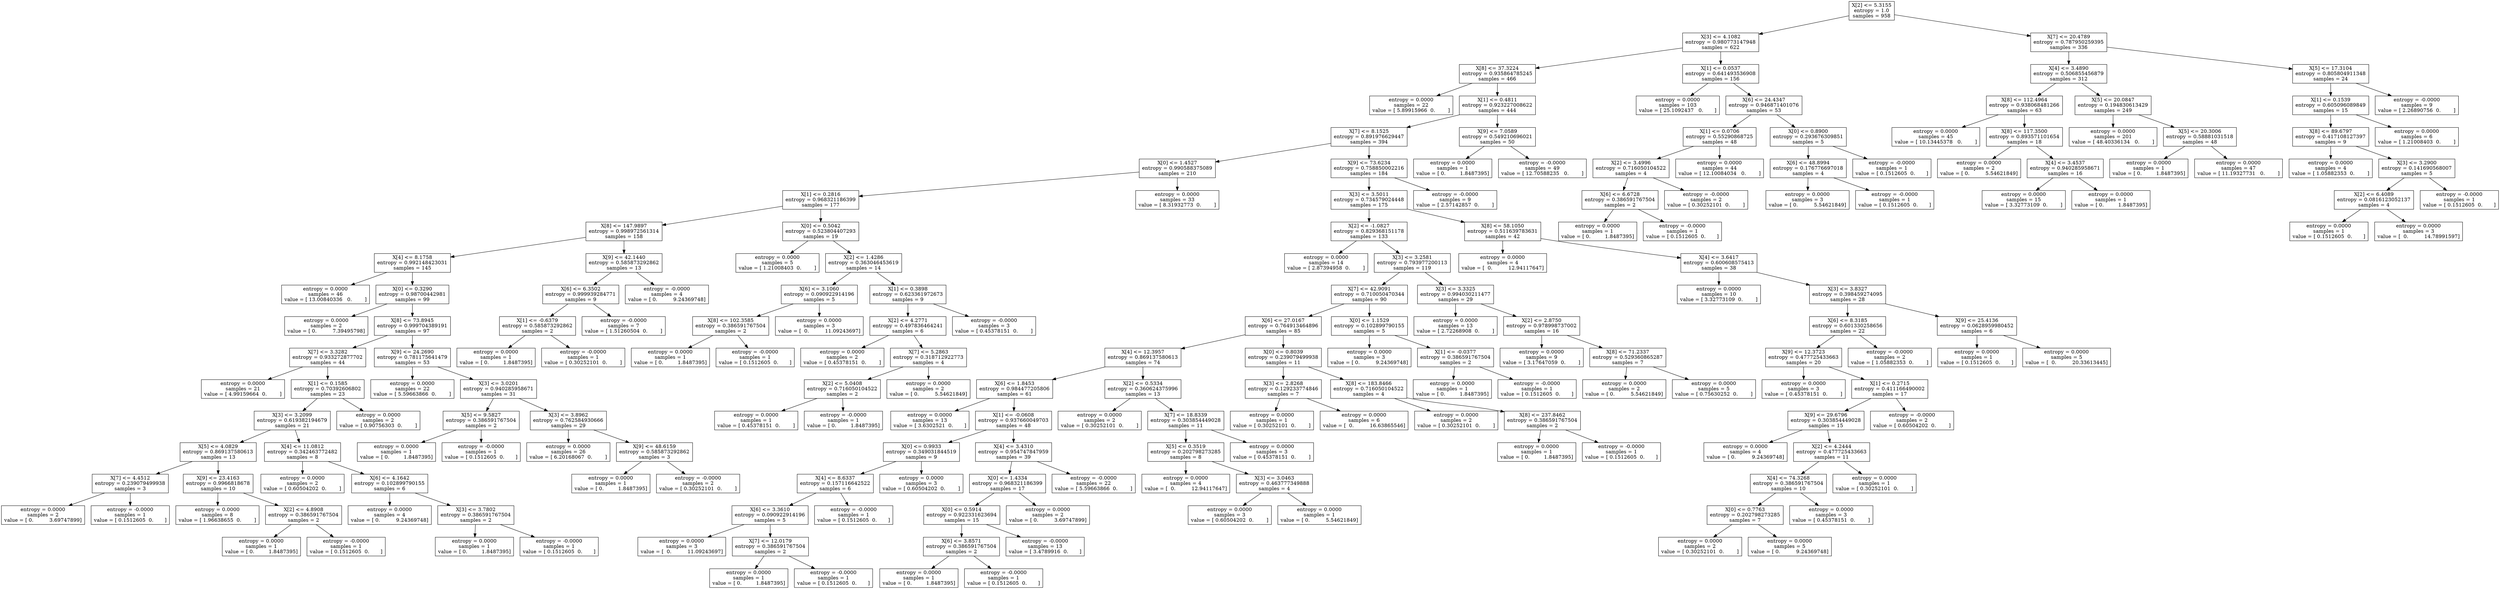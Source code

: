 digraph Tree {
0 [label="X[2] <= 5.3155\nentropy = 1.0\nsamples = 958", shape="box"] ;
1 [label="X[3] <= 4.1082\nentropy = 0.980773147948\nsamples = 622", shape="box"] ;
0 -> 1 ;
2 [label="X[8] <= 37.3224\nentropy = 0.935864785245\nsamples = 466", shape="box"] ;
1 -> 2 ;
3 [label="entropy = 0.0000\nsamples = 22\nvalue = [ 5.89915966  0.        ]", shape="box"] ;
2 -> 3 ;
4 [label="X[1] <= 0.4811\nentropy = 0.923227008622\nsamples = 444", shape="box"] ;
2 -> 4 ;
5 [label="X[7] <= 8.1525\nentropy = 0.891976629447\nsamples = 394", shape="box"] ;
4 -> 5 ;
6 [label="X[0] <= 1.4527\nentropy = 0.990588375089\nsamples = 210", shape="box"] ;
5 -> 6 ;
7 [label="X[1] <= 0.2816\nentropy = 0.968321186399\nsamples = 177", shape="box"] ;
6 -> 7 ;
8 [label="X[8] <= 147.9897\nentropy = 0.998972561314\nsamples = 158", shape="box"] ;
7 -> 8 ;
9 [label="X[4] <= 8.1758\nentropy = 0.992148423031\nsamples = 145", shape="box"] ;
8 -> 9 ;
10 [label="entropy = 0.0000\nsamples = 46\nvalue = [ 13.00840336   0.        ]", shape="box"] ;
9 -> 10 ;
11 [label="X[0] <= 0.3290\nentropy = 0.98700442981\nsamples = 99", shape="box"] ;
9 -> 11 ;
12 [label="entropy = 0.0000\nsamples = 2\nvalue = [ 0.          7.39495798]", shape="box"] ;
11 -> 12 ;
13 [label="X[8] <= 73.8945\nentropy = 0.999704389191\nsamples = 97", shape="box"] ;
11 -> 13 ;
14 [label="X[7] <= 3.3282\nentropy = 0.933272877702\nsamples = 44", shape="box"] ;
13 -> 14 ;
15 [label="entropy = 0.0000\nsamples = 21\nvalue = [ 4.99159664  0.        ]", shape="box"] ;
14 -> 15 ;
16 [label="X[1] <= 0.1585\nentropy = 0.70392606802\nsamples = 23", shape="box"] ;
14 -> 16 ;
17 [label="X[3] <= 3.2099\nentropy = 0.619382194679\nsamples = 21", shape="box"] ;
16 -> 17 ;
18 [label="X[5] <= 4.0829\nentropy = 0.869137580613\nsamples = 13", shape="box"] ;
17 -> 18 ;
19 [label="X[7] <= 4.4512\nentropy = 0.239079499938\nsamples = 3", shape="box"] ;
18 -> 19 ;
20 [label="entropy = 0.0000\nsamples = 2\nvalue = [ 0.          3.69747899]", shape="box"] ;
19 -> 20 ;
21 [label="entropy = -0.0000\nsamples = 1\nvalue = [ 0.1512605  0.       ]", shape="box"] ;
19 -> 21 ;
22 [label="X[9] <= 23.4163\nentropy = 0.9966818678\nsamples = 10", shape="box"] ;
18 -> 22 ;
23 [label="entropy = 0.0000\nsamples = 8\nvalue = [ 1.96638655  0.        ]", shape="box"] ;
22 -> 23 ;
24 [label="X[2] <= 4.8908\nentropy = 0.386591767504\nsamples = 2", shape="box"] ;
22 -> 24 ;
25 [label="entropy = 0.0000\nsamples = 1\nvalue = [ 0.         1.8487395]", shape="box"] ;
24 -> 25 ;
26 [label="entropy = -0.0000\nsamples = 1\nvalue = [ 0.1512605  0.       ]", shape="box"] ;
24 -> 26 ;
27 [label="X[4] <= 11.0812\nentropy = 0.342463772482\nsamples = 8", shape="box"] ;
17 -> 27 ;
28 [label="entropy = 0.0000\nsamples = 2\nvalue = [ 0.60504202  0.        ]", shape="box"] ;
27 -> 28 ;
29 [label="X[6] <= 4.1642\nentropy = 0.102899790155\nsamples = 6", shape="box"] ;
27 -> 29 ;
30 [label="entropy = 0.0000\nsamples = 4\nvalue = [ 0.          9.24369748]", shape="box"] ;
29 -> 30 ;
31 [label="X[3] <= 3.7802\nentropy = 0.386591767504\nsamples = 2", shape="box"] ;
29 -> 31 ;
32 [label="entropy = 0.0000\nsamples = 1\nvalue = [ 0.         1.8487395]", shape="box"] ;
31 -> 32 ;
33 [label="entropy = -0.0000\nsamples = 1\nvalue = [ 0.1512605  0.       ]", shape="box"] ;
31 -> 33 ;
34 [label="entropy = 0.0000\nsamples = 2\nvalue = [ 0.90756303  0.        ]", shape="box"] ;
16 -> 34 ;
35 [label="X[9] <= 24.2690\nentropy = 0.781175641479\nsamples = 53", shape="box"] ;
13 -> 35 ;
36 [label="entropy = 0.0000\nsamples = 22\nvalue = [ 5.59663866  0.        ]", shape="box"] ;
35 -> 36 ;
37 [label="X[3] <= 3.0201\nentropy = 0.940285958671\nsamples = 31", shape="box"] ;
35 -> 37 ;
38 [label="X[5] <= 9.5827\nentropy = 0.386591767504\nsamples = 2", shape="box"] ;
37 -> 38 ;
39 [label="entropy = 0.0000\nsamples = 1\nvalue = [ 0.         1.8487395]", shape="box"] ;
38 -> 39 ;
40 [label="entropy = -0.0000\nsamples = 1\nvalue = [ 0.1512605  0.       ]", shape="box"] ;
38 -> 40 ;
41 [label="X[3] <= 3.8962\nentropy = 0.762584930666\nsamples = 29", shape="box"] ;
37 -> 41 ;
42 [label="entropy = 0.0000\nsamples = 26\nvalue = [ 6.20168067  0.        ]", shape="box"] ;
41 -> 42 ;
43 [label="X[9] <= 48.6159\nentropy = 0.585873292862\nsamples = 3", shape="box"] ;
41 -> 43 ;
44 [label="entropy = 0.0000\nsamples = 1\nvalue = [ 0.         1.8487395]", shape="box"] ;
43 -> 44 ;
45 [label="entropy = -0.0000\nsamples = 2\nvalue = [ 0.30252101  0.        ]", shape="box"] ;
43 -> 45 ;
46 [label="X[9] <= 42.1440\nentropy = 0.585873292862\nsamples = 13", shape="box"] ;
8 -> 46 ;
47 [label="X[6] <= 6.3502\nentropy = 0.999939284771\nsamples = 9", shape="box"] ;
46 -> 47 ;
48 [label="X[1] <= -0.6379\nentropy = 0.585873292862\nsamples = 2", shape="box"] ;
47 -> 48 ;
49 [label="entropy = 0.0000\nsamples = 1\nvalue = [ 0.         1.8487395]", shape="box"] ;
48 -> 49 ;
50 [label="entropy = -0.0000\nsamples = 1\nvalue = [ 0.30252101  0.        ]", shape="box"] ;
48 -> 50 ;
51 [label="entropy = -0.0000\nsamples = 7\nvalue = [ 1.51260504  0.        ]", shape="box"] ;
47 -> 51 ;
52 [label="entropy = -0.0000\nsamples = 4\nvalue = [ 0.          9.24369748]", shape="box"] ;
46 -> 52 ;
53 [label="X[0] <= 0.5042\nentropy = 0.523804407293\nsamples = 19", shape="box"] ;
7 -> 53 ;
54 [label="entropy = 0.0000\nsamples = 5\nvalue = [ 1.21008403  0.        ]", shape="box"] ;
53 -> 54 ;
55 [label="X[2] <= 1.4286\nentropy = 0.363046453619\nsamples = 14", shape="box"] ;
53 -> 55 ;
56 [label="X[6] <= 3.1060\nentropy = 0.090922914196\nsamples = 5", shape="box"] ;
55 -> 56 ;
57 [label="X[8] <= 102.3585\nentropy = 0.386591767504\nsamples = 2", shape="box"] ;
56 -> 57 ;
58 [label="entropy = 0.0000\nsamples = 1\nvalue = [ 0.         1.8487395]", shape="box"] ;
57 -> 58 ;
59 [label="entropy = -0.0000\nsamples = 1\nvalue = [ 0.1512605  0.       ]", shape="box"] ;
57 -> 59 ;
60 [label="entropy = 0.0000\nsamples = 3\nvalue = [  0.          11.09243697]", shape="box"] ;
56 -> 60 ;
61 [label="X[1] <= 0.3898\nentropy = 0.623361972673\nsamples = 9", shape="box"] ;
55 -> 61 ;
62 [label="X[2] <= 4.2771\nentropy = 0.497836464241\nsamples = 6", shape="box"] ;
61 -> 62 ;
63 [label="entropy = 0.0000\nsamples = 2\nvalue = [ 0.45378151  0.        ]", shape="box"] ;
62 -> 63 ;
64 [label="X[7] <= 5.2863\nentropy = 0.318712922773\nsamples = 4", shape="box"] ;
62 -> 64 ;
65 [label="X[2] <= 5.0408\nentropy = 0.716050104522\nsamples = 2", shape="box"] ;
64 -> 65 ;
66 [label="entropy = 0.0000\nsamples = 1\nvalue = [ 0.45378151  0.        ]", shape="box"] ;
65 -> 66 ;
67 [label="entropy = -0.0000\nsamples = 1\nvalue = [ 0.         1.8487395]", shape="box"] ;
65 -> 67 ;
68 [label="entropy = 0.0000\nsamples = 2\nvalue = [ 0.          5.54621849]", shape="box"] ;
64 -> 68 ;
69 [label="entropy = -0.0000\nsamples = 3\nvalue = [ 0.45378151  0.        ]", shape="box"] ;
61 -> 69 ;
70 [label="entropy = 0.0000\nsamples = 33\nvalue = [ 8.31932773  0.        ]", shape="box"] ;
6 -> 70 ;
71 [label="X[9] <= 73.6234\nentropy = 0.758850002216\nsamples = 184", shape="box"] ;
5 -> 71 ;
72 [label="X[3] <= 3.5011\nentropy = 0.734579024448\nsamples = 175", shape="box"] ;
71 -> 72 ;
73 [label="X[2] <= -1.0827\nentropy = 0.829368151178\nsamples = 133", shape="box"] ;
72 -> 73 ;
74 [label="entropy = 0.0000\nsamples = 14\nvalue = [ 2.87394958  0.        ]", shape="box"] ;
73 -> 74 ;
75 [label="X[3] <= 3.2581\nentropy = 0.793977200113\nsamples = 119", shape="box"] ;
73 -> 75 ;
76 [label="X[7] <= 42.9091\nentropy = 0.710050470344\nsamples = 90", shape="box"] ;
75 -> 76 ;
77 [label="X[6] <= 27.0167\nentropy = 0.764913464896\nsamples = 85", shape="box"] ;
76 -> 77 ;
78 [label="X[4] <= 12.3957\nentropy = 0.869137580613\nsamples = 74", shape="box"] ;
77 -> 78 ;
79 [label="X[6] <= 1.8453\nentropy = 0.984477205806\nsamples = 61", shape="box"] ;
78 -> 79 ;
80 [label="entropy = 0.0000\nsamples = 13\nvalue = [ 3.6302521  0.       ]", shape="box"] ;
79 -> 80 ;
81 [label="X[1] <= -0.0608\nentropy = 0.937660049703\nsamples = 48", shape="box"] ;
79 -> 81 ;
82 [label="X[0] <= 0.9933\nentropy = 0.349031844519\nsamples = 9", shape="box"] ;
81 -> 82 ;
83 [label="X[4] <= 8.6337\nentropy = 0.157116642522\nsamples = 6", shape="box"] ;
82 -> 83 ;
84 [label="X[6] <= 3.3610\nentropy = 0.090922914196\nsamples = 5", shape="box"] ;
83 -> 84 ;
85 [label="entropy = 0.0000\nsamples = 3\nvalue = [  0.          11.09243697]", shape="box"] ;
84 -> 85 ;
86 [label="X[7] <= 12.0179\nentropy = 0.386591767504\nsamples = 2", shape="box"] ;
84 -> 86 ;
87 [label="entropy = 0.0000\nsamples = 1\nvalue = [ 0.         1.8487395]", shape="box"] ;
86 -> 87 ;
88 [label="entropy = -0.0000\nsamples = 1\nvalue = [ 0.1512605  0.       ]", shape="box"] ;
86 -> 88 ;
89 [label="entropy = -0.0000\nsamples = 1\nvalue = [ 0.1512605  0.       ]", shape="box"] ;
83 -> 89 ;
90 [label="entropy = 0.0000\nsamples = 3\nvalue = [ 0.60504202  0.        ]", shape="box"] ;
82 -> 90 ;
91 [label="X[4] <= 3.4310\nentropy = 0.954747847959\nsamples = 39", shape="box"] ;
81 -> 91 ;
92 [label="X[0] <= 1.4334\nentropy = 0.968321186399\nsamples = 17", shape="box"] ;
91 -> 92 ;
93 [label="X[0] <= 0.5914\nentropy = 0.922331623694\nsamples = 15", shape="box"] ;
92 -> 93 ;
94 [label="X[6] <= 3.8571\nentropy = 0.386591767504\nsamples = 2", shape="box"] ;
93 -> 94 ;
95 [label="entropy = 0.0000\nsamples = 1\nvalue = [ 0.         1.8487395]", shape="box"] ;
94 -> 95 ;
96 [label="entropy = -0.0000\nsamples = 1\nvalue = [ 0.1512605  0.       ]", shape="box"] ;
94 -> 96 ;
97 [label="entropy = -0.0000\nsamples = 13\nvalue = [ 3.4789916  0.       ]", shape="box"] ;
93 -> 97 ;
98 [label="entropy = 0.0000\nsamples = 2\nvalue = [ 0.          3.69747899]", shape="box"] ;
92 -> 98 ;
99 [label="entropy = -0.0000\nsamples = 22\nvalue = [ 5.59663866  0.        ]", shape="box"] ;
91 -> 99 ;
100 [label="X[2] <= 0.5334\nentropy = 0.360624375996\nsamples = 13", shape="box"] ;
78 -> 100 ;
101 [label="entropy = 0.0000\nsamples = 2\nvalue = [ 0.30252101  0.        ]", shape="box"] ;
100 -> 101 ;
102 [label="X[7] <= 18.8339\nentropy = 0.303854449028\nsamples = 11", shape="box"] ;
100 -> 102 ;
103 [label="X[5] <= 0.3519\nentropy = 0.202798273285\nsamples = 8", shape="box"] ;
102 -> 103 ;
104 [label="entropy = 0.0000\nsamples = 4\nvalue = [  0.          12.94117647]", shape="box"] ;
103 -> 104 ;
105 [label="X[3] <= 3.0463\nentropy = 0.463777349888\nsamples = 4", shape="box"] ;
103 -> 105 ;
106 [label="entropy = 0.0000\nsamples = 3\nvalue = [ 0.60504202  0.        ]", shape="box"] ;
105 -> 106 ;
107 [label="entropy = 0.0000\nsamples = 1\nvalue = [ 0.          5.54621849]", shape="box"] ;
105 -> 107 ;
108 [label="entropy = 0.0000\nsamples = 3\nvalue = [ 0.45378151  0.        ]", shape="box"] ;
102 -> 108 ;
109 [label="X[0] <= 0.8039\nentropy = 0.239079499938\nsamples = 11", shape="box"] ;
77 -> 109 ;
110 [label="X[3] <= 2.8268\nentropy = 0.129233774846\nsamples = 7", shape="box"] ;
109 -> 110 ;
111 [label="entropy = 0.0000\nsamples = 1\nvalue = [ 0.30252101  0.        ]", shape="box"] ;
110 -> 111 ;
112 [label="entropy = 0.0000\nsamples = 6\nvalue = [  0.          16.63865546]", shape="box"] ;
110 -> 112 ;
113 [label="X[8] <= 183.8466\nentropy = 0.716050104522\nsamples = 4", shape="box"] ;
109 -> 113 ;
114 [label="entropy = 0.0000\nsamples = 2\nvalue = [ 0.30252101  0.        ]", shape="box"] ;
113 -> 114 ;
115 [label="X[8] <= 237.8462\nentropy = 0.386591767504\nsamples = 2", shape="box"] ;
113 -> 115 ;
116 [label="entropy = 0.0000\nsamples = 1\nvalue = [ 0.         1.8487395]", shape="box"] ;
115 -> 116 ;
117 [label="entropy = -0.0000\nsamples = 1\nvalue = [ 0.1512605  0.       ]", shape="box"] ;
115 -> 117 ;
118 [label="X[0] <= 1.1529\nentropy = 0.102899790155\nsamples = 5", shape="box"] ;
76 -> 118 ;
119 [label="entropy = 0.0000\nsamples = 3\nvalue = [ 0.          9.24369748]", shape="box"] ;
118 -> 119 ;
120 [label="X[1] <= -0.0377\nentropy = 0.386591767504\nsamples = 2", shape="box"] ;
118 -> 120 ;
121 [label="entropy = 0.0000\nsamples = 1\nvalue = [ 0.         1.8487395]", shape="box"] ;
120 -> 121 ;
122 [label="entropy = -0.0000\nsamples = 1\nvalue = [ 0.1512605  0.       ]", shape="box"] ;
120 -> 122 ;
123 [label="X[3] <= 3.3325\nentropy = 0.994030211477\nsamples = 29", shape="box"] ;
75 -> 123 ;
124 [label="entropy = 0.0000\nsamples = 13\nvalue = [ 2.72268908  0.        ]", shape="box"] ;
123 -> 124 ;
125 [label="X[2] <= 2.8750\nentropy = 0.978998737002\nsamples = 16", shape="box"] ;
123 -> 125 ;
126 [label="entropy = 0.0000\nsamples = 9\nvalue = [ 3.17647059  0.        ]", shape="box"] ;
125 -> 126 ;
127 [label="X[8] <= 71.2337\nentropy = 0.529360865287\nsamples = 7", shape="box"] ;
125 -> 127 ;
128 [label="entropy = 0.0000\nsamples = 2\nvalue = [ 0.          5.54621849]", shape="box"] ;
127 -> 128 ;
129 [label="entropy = 0.0000\nsamples = 5\nvalue = [ 0.75630252  0.        ]", shape="box"] ;
127 -> 129 ;
130 [label="X[8] <= 58.1050\nentropy = 0.511639783631\nsamples = 42", shape="box"] ;
72 -> 130 ;
131 [label="entropy = 0.0000\nsamples = 4\nvalue = [  0.          12.94117647]", shape="box"] ;
130 -> 131 ;
132 [label="X[4] <= 3.6417\nentropy = 0.600608575413\nsamples = 38", shape="box"] ;
130 -> 132 ;
133 [label="entropy = 0.0000\nsamples = 10\nvalue = [ 3.32773109  0.        ]", shape="box"] ;
132 -> 133 ;
134 [label="X[3] <= 3.8327\nentropy = 0.398459274095\nsamples = 28", shape="box"] ;
132 -> 134 ;
135 [label="X[6] <= 8.3185\nentropy = 0.601330258656\nsamples = 22", shape="box"] ;
134 -> 135 ;
136 [label="X[9] <= 12.3723\nentropy = 0.477725433663\nsamples = 20", shape="box"] ;
135 -> 136 ;
137 [label="entropy = 0.0000\nsamples = 3\nvalue = [ 0.45378151  0.        ]", shape="box"] ;
136 -> 137 ;
138 [label="X[1] <= 0.2715\nentropy = 0.411166490002\nsamples = 17", shape="box"] ;
136 -> 138 ;
139 [label="X[9] <= 29.6796\nentropy = 0.303854449028\nsamples = 15", shape="box"] ;
138 -> 139 ;
140 [label="entropy = 0.0000\nsamples = 4\nvalue = [ 0.          9.24369748]", shape="box"] ;
139 -> 140 ;
141 [label="X[2] <= 4.2444\nentropy = 0.477725433663\nsamples = 11", shape="box"] ;
139 -> 141 ;
142 [label="X[4] <= 74.3268\nentropy = 0.386591767504\nsamples = 10", shape="box"] ;
141 -> 142 ;
143 [label="X[0] <= 0.7763\nentropy = 0.202798273285\nsamples = 7", shape="box"] ;
142 -> 143 ;
144 [label="entropy = 0.0000\nsamples = 2\nvalue = [ 0.30252101  0.        ]", shape="box"] ;
143 -> 144 ;
145 [label="entropy = 0.0000\nsamples = 5\nvalue = [ 0.          9.24369748]", shape="box"] ;
143 -> 145 ;
146 [label="entropy = 0.0000\nsamples = 3\nvalue = [ 0.45378151  0.        ]", shape="box"] ;
142 -> 146 ;
147 [label="entropy = 0.0000\nsamples = 1\nvalue = [ 0.30252101  0.        ]", shape="box"] ;
141 -> 147 ;
148 [label="entropy = -0.0000\nsamples = 2\nvalue = [ 0.60504202  0.        ]", shape="box"] ;
138 -> 148 ;
149 [label="entropy = -0.0000\nsamples = 2\nvalue = [ 1.05882353  0.        ]", shape="box"] ;
135 -> 149 ;
150 [label="X[9] <= 25.4136\nentropy = 0.0628959980452\nsamples = 6", shape="box"] ;
134 -> 150 ;
151 [label="entropy = 0.0000\nsamples = 1\nvalue = [ 0.1512605  0.       ]", shape="box"] ;
150 -> 151 ;
152 [label="entropy = 0.0000\nsamples = 5\nvalue = [  0.          20.33613445]", shape="box"] ;
150 -> 152 ;
153 [label="entropy = -0.0000\nsamples = 9\nvalue = [ 2.57142857  0.        ]", shape="box"] ;
71 -> 153 ;
154 [label="X[9] <= 7.0589\nentropy = 0.549210696021\nsamples = 50", shape="box"] ;
4 -> 154 ;
155 [label="entropy = 0.0000\nsamples = 1\nvalue = [ 0.         1.8487395]", shape="box"] ;
154 -> 155 ;
156 [label="entropy = -0.0000\nsamples = 49\nvalue = [ 12.70588235   0.        ]", shape="box"] ;
154 -> 156 ;
157 [label="X[1] <= 0.0537\nentropy = 0.641493536908\nsamples = 156", shape="box"] ;
1 -> 157 ;
158 [label="entropy = 0.0000\nsamples = 103\nvalue = [ 25.1092437   0.       ]", shape="box"] ;
157 -> 158 ;
159 [label="X[6] <= 24.4347\nentropy = 0.946871401076\nsamples = 53", shape="box"] ;
157 -> 159 ;
160 [label="X[1] <= 0.0706\nentropy = 0.55290868725\nsamples = 48", shape="box"] ;
159 -> 160 ;
161 [label="X[2] <= 3.4996\nentropy = 0.716050104522\nsamples = 4", shape="box"] ;
160 -> 161 ;
162 [label="X[6] <= 6.6728\nentropy = 0.386591767504\nsamples = 2", shape="box"] ;
161 -> 162 ;
163 [label="entropy = 0.0000\nsamples = 1\nvalue = [ 0.         1.8487395]", shape="box"] ;
162 -> 163 ;
164 [label="entropy = -0.0000\nsamples = 1\nvalue = [ 0.1512605  0.       ]", shape="box"] ;
162 -> 164 ;
165 [label="entropy = -0.0000\nsamples = 2\nvalue = [ 0.30252101  0.        ]", shape="box"] ;
161 -> 165 ;
166 [label="entropy = 0.0000\nsamples = 44\nvalue = [ 12.10084034   0.        ]", shape="box"] ;
160 -> 166 ;
167 [label="X[0] <= 0.8900\nentropy = 0.293676309851\nsamples = 5", shape="box"] ;
159 -> 167 ;
168 [label="X[6] <= 48.8994\nentropy = 0.176776697018\nsamples = 4", shape="box"] ;
167 -> 168 ;
169 [label="entropy = 0.0000\nsamples = 3\nvalue = [ 0.          5.54621849]", shape="box"] ;
168 -> 169 ;
170 [label="entropy = -0.0000\nsamples = 1\nvalue = [ 0.1512605  0.       ]", shape="box"] ;
168 -> 170 ;
171 [label="entropy = -0.0000\nsamples = 1\nvalue = [ 0.1512605  0.       ]", shape="box"] ;
167 -> 171 ;
172 [label="X[7] <= 20.4789\nentropy = 0.787950259395\nsamples = 336", shape="box"] ;
0 -> 172 ;
173 [label="X[4] <= 3.4890\nentropy = 0.506855456879\nsamples = 312", shape="box"] ;
172 -> 173 ;
174 [label="X[8] <= 112.4964\nentropy = 0.938068481266\nsamples = 63", shape="box"] ;
173 -> 174 ;
175 [label="entropy = 0.0000\nsamples = 45\nvalue = [ 10.13445378   0.        ]", shape="box"] ;
174 -> 175 ;
176 [label="X[8] <= 117.3500\nentropy = 0.893571101654\nsamples = 18", shape="box"] ;
174 -> 176 ;
177 [label="entropy = 0.0000\nsamples = 2\nvalue = [ 0.          5.54621849]", shape="box"] ;
176 -> 177 ;
178 [label="X[4] <= 3.4537\nentropy = 0.940285958671\nsamples = 16", shape="box"] ;
176 -> 178 ;
179 [label="entropy = 0.0000\nsamples = 15\nvalue = [ 3.32773109  0.        ]", shape="box"] ;
178 -> 179 ;
180 [label="entropy = 0.0000\nsamples = 1\nvalue = [ 0.         1.8487395]", shape="box"] ;
178 -> 180 ;
181 [label="X[5] <= 20.0847\nentropy = 0.194830613429\nsamples = 249", shape="box"] ;
173 -> 181 ;
182 [label="entropy = 0.0000\nsamples = 201\nvalue = [ 48.40336134   0.        ]", shape="box"] ;
181 -> 182 ;
183 [label="X[5] <= 20.3006\nentropy = 0.58881031518\nsamples = 48", shape="box"] ;
181 -> 183 ;
184 [label="entropy = 0.0000\nsamples = 1\nvalue = [ 0.         1.8487395]", shape="box"] ;
183 -> 184 ;
185 [label="entropy = 0.0000\nsamples = 47\nvalue = [ 11.19327731   0.        ]", shape="box"] ;
183 -> 185 ;
186 [label="X[5] <= 17.3104\nentropy = 0.805804911348\nsamples = 24", shape="box"] ;
172 -> 186 ;
187 [label="X[1] <= 0.1539\nentropy = 0.605096089849\nsamples = 15", shape="box"] ;
186 -> 187 ;
188 [label="X[8] <= 89.6797\nentropy = 0.417108127397\nsamples = 9", shape="box"] ;
187 -> 188 ;
189 [label="entropy = 0.0000\nsamples = 4\nvalue = [ 1.05882353  0.        ]", shape="box"] ;
188 -> 189 ;
190 [label="X[3] <= 3.2900\nentropy = 0.141690568007\nsamples = 5", shape="box"] ;
188 -> 190 ;
191 [label="X[2] <= 6.4089\nentropy = 0.0816123052137\nsamples = 4", shape="box"] ;
190 -> 191 ;
192 [label="entropy = 0.0000\nsamples = 1\nvalue = [ 0.1512605  0.       ]", shape="box"] ;
191 -> 192 ;
193 [label="entropy = 0.0000\nsamples = 3\nvalue = [  0.          14.78991597]", shape="box"] ;
191 -> 193 ;
194 [label="entropy = -0.0000\nsamples = 1\nvalue = [ 0.1512605  0.       ]", shape="box"] ;
190 -> 194 ;
195 [label="entropy = 0.0000\nsamples = 6\nvalue = [ 1.21008403  0.        ]", shape="box"] ;
187 -> 195 ;
196 [label="entropy = -0.0000\nsamples = 9\nvalue = [ 2.26890756  0.        ]", shape="box"] ;
186 -> 196 ;
}